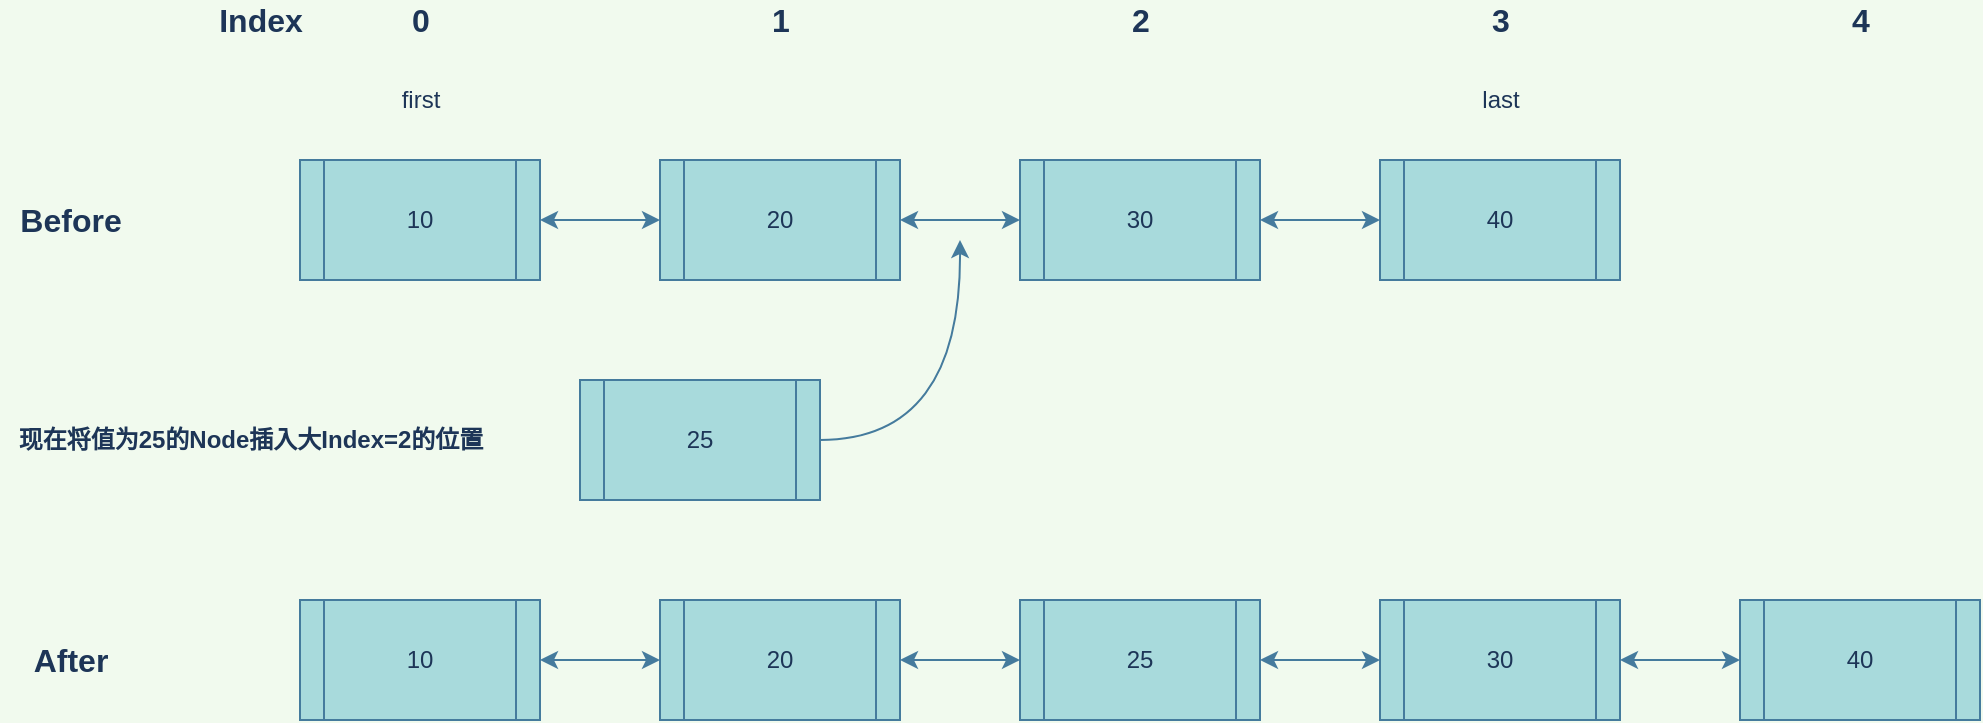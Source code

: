 <mxfile version="19.0.3" type="device"><diagram id="Nuga9wmY-MAuJ3kRWYgq" name="第 1 页"><mxGraphModel dx="1221" dy="766" grid="1" gridSize="10" guides="1" tooltips="1" connect="1" arrows="1" fold="1" page="1" pageScale="1" pageWidth="827" pageHeight="1169" background="#F1FAEE" math="0" shadow="0"><root><mxCell id="0"/><mxCell id="1" parent="0"/><mxCell id="e_31YzOrycAj8eV-N-V4-8" style="edgeStyle=orthogonalEdgeStyle;rounded=0;orthogonalLoop=1;jettySize=auto;html=1;exitX=1;exitY=0.5;exitDx=0;exitDy=0;entryX=0;entryY=0.5;entryDx=0;entryDy=0;startArrow=classic;startFill=1;labelBackgroundColor=#F1FAEE;strokeColor=#457B9D;fontColor=#1D3557;" edge="1" parent="1" source="e_31YzOrycAj8eV-N-V4-1" target="e_31YzOrycAj8eV-N-V4-2"><mxGeometry relative="1" as="geometry"/></mxCell><mxCell id="e_31YzOrycAj8eV-N-V4-1" value="10" style="shape=process;whiteSpace=wrap;html=1;backgroundOutline=1;fillColor=#A8DADC;strokeColor=#457B9D;fontColor=#1D3557;" vertex="1" parent="1"><mxGeometry x="170" y="210" width="120" height="60" as="geometry"/></mxCell><mxCell id="e_31YzOrycAj8eV-N-V4-9" style="edgeStyle=orthogonalEdgeStyle;rounded=0;orthogonalLoop=1;jettySize=auto;html=1;exitX=1;exitY=0.5;exitDx=0;exitDy=0;entryX=0;entryY=0.5;entryDx=0;entryDy=0;startArrow=classic;startFill=1;labelBackgroundColor=#F1FAEE;strokeColor=#457B9D;fontColor=#1D3557;" edge="1" parent="1" source="e_31YzOrycAj8eV-N-V4-2" target="e_31YzOrycAj8eV-N-V4-3"><mxGeometry relative="1" as="geometry"/></mxCell><mxCell id="e_31YzOrycAj8eV-N-V4-2" value="20" style="shape=process;whiteSpace=wrap;html=1;backgroundOutline=1;fillColor=#A8DADC;strokeColor=#457B9D;fontColor=#1D3557;" vertex="1" parent="1"><mxGeometry x="350" y="210" width="120" height="60" as="geometry"/></mxCell><mxCell id="e_31YzOrycAj8eV-N-V4-10" style="edgeStyle=orthogonalEdgeStyle;rounded=0;orthogonalLoop=1;jettySize=auto;html=1;exitX=1;exitY=0.5;exitDx=0;exitDy=0;startArrow=classic;startFill=1;labelBackgroundColor=#F1FAEE;strokeColor=#457B9D;fontColor=#1D3557;" edge="1" parent="1" source="e_31YzOrycAj8eV-N-V4-3" target="e_31YzOrycAj8eV-N-V4-4"><mxGeometry relative="1" as="geometry"/></mxCell><mxCell id="e_31YzOrycAj8eV-N-V4-3" value="30" style="shape=process;whiteSpace=wrap;html=1;backgroundOutline=1;fillColor=#A8DADC;strokeColor=#457B9D;fontColor=#1D3557;" vertex="1" parent="1"><mxGeometry x="530" y="210" width="120" height="60" as="geometry"/></mxCell><mxCell id="e_31YzOrycAj8eV-N-V4-4" value="40" style="shape=process;whiteSpace=wrap;html=1;backgroundOutline=1;fillColor=#A8DADC;strokeColor=#457B9D;fontColor=#1D3557;" vertex="1" parent="1"><mxGeometry x="710" y="210" width="120" height="60" as="geometry"/></mxCell><mxCell id="e_31YzOrycAj8eV-N-V4-25" style="edgeStyle=orthogonalEdgeStyle;rounded=0;orthogonalLoop=1;jettySize=auto;html=1;exitX=1;exitY=0.5;exitDx=0;exitDy=0;startArrow=classic;startFill=1;labelBackgroundColor=#F1FAEE;strokeColor=#457B9D;fontColor=#1D3557;" edge="1" parent="1" source="e_31YzOrycAj8eV-N-V4-5" target="e_31YzOrycAj8eV-N-V4-22"><mxGeometry relative="1" as="geometry"/></mxCell><mxCell id="e_31YzOrycAj8eV-N-V4-5" value="25" style="shape=process;whiteSpace=wrap;html=1;backgroundOutline=1;fillColor=#A8DADC;strokeColor=#457B9D;fontColor=#1D3557;" vertex="1" parent="1"><mxGeometry x="530" y="430" width="120" height="60" as="geometry"/></mxCell><mxCell id="e_31YzOrycAj8eV-N-V4-6" value="first" style="text;html=1;align=center;verticalAlign=middle;resizable=0;points=[];autosize=1;strokeColor=none;fillColor=none;fontColor=#1D3557;" vertex="1" parent="1"><mxGeometry x="215" y="170" width="30" height="20" as="geometry"/></mxCell><mxCell id="e_31YzOrycAj8eV-N-V4-7" value="last" style="text;html=1;align=center;verticalAlign=middle;resizable=0;points=[];autosize=1;strokeColor=none;fillColor=none;fontColor=#1D3557;" vertex="1" parent="1"><mxGeometry x="755" y="170" width="30" height="20" as="geometry"/></mxCell><mxCell id="e_31YzOrycAj8eV-N-V4-11" value="0" style="text;html=1;align=center;verticalAlign=middle;resizable=0;points=[];autosize=1;strokeColor=none;fillColor=none;fontStyle=1;fontSize=16;fontColor=#1D3557;" vertex="1" parent="1"><mxGeometry x="220" y="130" width="20" height="20" as="geometry"/></mxCell><mxCell id="e_31YzOrycAj8eV-N-V4-12" value="Index" style="text;html=1;align=center;verticalAlign=middle;resizable=0;points=[];autosize=1;strokeColor=none;fillColor=none;fontStyle=1;fontSize=16;fontColor=#1D3557;" vertex="1" parent="1"><mxGeometry x="120" y="130" width="60" height="20" as="geometry"/></mxCell><mxCell id="e_31YzOrycAj8eV-N-V4-13" value="1" style="text;html=1;align=center;verticalAlign=middle;resizable=0;points=[];autosize=1;strokeColor=none;fillColor=none;fontStyle=1;fontSize=16;fontColor=#1D3557;" vertex="1" parent="1"><mxGeometry x="400" y="130" width="20" height="20" as="geometry"/></mxCell><mxCell id="e_31YzOrycAj8eV-N-V4-14" value="2" style="text;html=1;align=center;verticalAlign=middle;resizable=0;points=[];autosize=1;strokeColor=none;fillColor=none;fontStyle=1;fontSize=16;fontColor=#1D3557;" vertex="1" parent="1"><mxGeometry x="580" y="130" width="20" height="20" as="geometry"/></mxCell><mxCell id="e_31YzOrycAj8eV-N-V4-15" value="3" style="text;html=1;align=center;verticalAlign=middle;resizable=0;points=[];autosize=1;strokeColor=none;fillColor=none;fontStyle=1;fontSize=16;fontColor=#1D3557;" vertex="1" parent="1"><mxGeometry x="760" y="130" width="20" height="20" as="geometry"/></mxCell><mxCell id="e_31YzOrycAj8eV-N-V4-16" value="现在将值为25的Node插入大Index=2的位置" style="text;html=1;align=center;verticalAlign=middle;resizable=0;points=[];autosize=1;strokeColor=none;fillColor=none;fontStyle=1;fontColor=#1D3557;" vertex="1" parent="1"><mxGeometry x="20" y="340" width="250" height="20" as="geometry"/></mxCell><mxCell id="e_31YzOrycAj8eV-N-V4-17" style="edgeStyle=orthogonalEdgeStyle;rounded=0;orthogonalLoop=1;jettySize=auto;html=1;exitX=1;exitY=0.5;exitDx=0;exitDy=0;entryX=0;entryY=0.5;entryDx=0;entryDy=0;startArrow=classic;startFill=1;labelBackgroundColor=#F1FAEE;strokeColor=#457B9D;fontColor=#1D3557;" edge="1" parent="1" source="e_31YzOrycAj8eV-N-V4-18" target="e_31YzOrycAj8eV-N-V4-20"><mxGeometry relative="1" as="geometry"/></mxCell><mxCell id="e_31YzOrycAj8eV-N-V4-18" value="10" style="shape=process;whiteSpace=wrap;html=1;backgroundOutline=1;fillColor=#A8DADC;strokeColor=#457B9D;fontColor=#1D3557;" vertex="1" parent="1"><mxGeometry x="170" y="430" width="120" height="60" as="geometry"/></mxCell><mxCell id="e_31YzOrycAj8eV-N-V4-24" style="edgeStyle=orthogonalEdgeStyle;rounded=0;orthogonalLoop=1;jettySize=auto;html=1;exitX=1;exitY=0.5;exitDx=0;exitDy=0;startArrow=classic;startFill=1;labelBackgroundColor=#F1FAEE;strokeColor=#457B9D;fontColor=#1D3557;" edge="1" parent="1" source="e_31YzOrycAj8eV-N-V4-20" target="e_31YzOrycAj8eV-N-V4-5"><mxGeometry relative="1" as="geometry"/></mxCell><mxCell id="e_31YzOrycAj8eV-N-V4-20" value="20" style="shape=process;whiteSpace=wrap;html=1;backgroundOutline=1;fillColor=#A8DADC;strokeColor=#457B9D;fontColor=#1D3557;" vertex="1" parent="1"><mxGeometry x="350" y="430" width="120" height="60" as="geometry"/></mxCell><mxCell id="e_31YzOrycAj8eV-N-V4-21" style="edgeStyle=orthogonalEdgeStyle;rounded=0;orthogonalLoop=1;jettySize=auto;html=1;exitX=1;exitY=0.5;exitDx=0;exitDy=0;startArrow=classic;startFill=1;labelBackgroundColor=#F1FAEE;strokeColor=#457B9D;fontColor=#1D3557;" edge="1" parent="1" source="e_31YzOrycAj8eV-N-V4-22" target="e_31YzOrycAj8eV-N-V4-23"><mxGeometry relative="1" as="geometry"/></mxCell><mxCell id="e_31YzOrycAj8eV-N-V4-22" value="30" style="shape=process;whiteSpace=wrap;html=1;backgroundOutline=1;fillColor=#A8DADC;strokeColor=#457B9D;fontColor=#1D3557;" vertex="1" parent="1"><mxGeometry x="710" y="430" width="120" height="60" as="geometry"/></mxCell><mxCell id="e_31YzOrycAj8eV-N-V4-23" value="40" style="shape=process;whiteSpace=wrap;html=1;backgroundOutline=1;fillColor=#A8DADC;strokeColor=#457B9D;fontColor=#1D3557;" vertex="1" parent="1"><mxGeometry x="890" y="430" width="120" height="60" as="geometry"/></mxCell><mxCell id="e_31YzOrycAj8eV-N-V4-29" style="edgeStyle=orthogonalEdgeStyle;rounded=0;orthogonalLoop=1;jettySize=auto;html=1;exitX=1;exitY=0.5;exitDx=0;exitDy=0;startArrow=none;startFill=0;curved=1;labelBackgroundColor=#F1FAEE;strokeColor=#457B9D;fontColor=#1D3557;" edge="1" parent="1" source="e_31YzOrycAj8eV-N-V4-28"><mxGeometry relative="1" as="geometry"><mxPoint x="500" y="250" as="targetPoint"/></mxGeometry></mxCell><mxCell id="e_31YzOrycAj8eV-N-V4-28" value="25" style="shape=process;whiteSpace=wrap;html=1;backgroundOutline=1;fillColor=#A8DADC;strokeColor=#457B9D;fontColor=#1D3557;" vertex="1" parent="1"><mxGeometry x="310" y="320" width="120" height="60" as="geometry"/></mxCell><mxCell id="e_31YzOrycAj8eV-N-V4-30" value="4" style="text;html=1;align=center;verticalAlign=middle;resizable=0;points=[];autosize=1;strokeColor=none;fillColor=none;fontStyle=1;fontSize=16;fontColor=#1D3557;" vertex="1" parent="1"><mxGeometry x="940" y="130" width="20" height="20" as="geometry"/></mxCell><mxCell id="e_31YzOrycAj8eV-N-V4-31" value="Before" style="text;html=1;align=center;verticalAlign=middle;resizable=0;points=[];autosize=1;strokeColor=none;fillColor=none;fontStyle=1;fontSize=16;fontColor=#1D3557;" vertex="1" parent="1"><mxGeometry x="20" y="230" width="70" height="20" as="geometry"/></mxCell><mxCell id="e_31YzOrycAj8eV-N-V4-32" value="After" style="text;html=1;align=center;verticalAlign=middle;resizable=0;points=[];autosize=1;strokeColor=none;fillColor=none;fontStyle=1;fontSize=16;fontColor=#1D3557;" vertex="1" parent="1"><mxGeometry x="30" y="450" width="50" height="20" as="geometry"/></mxCell></root></mxGraphModel></diagram></mxfile>